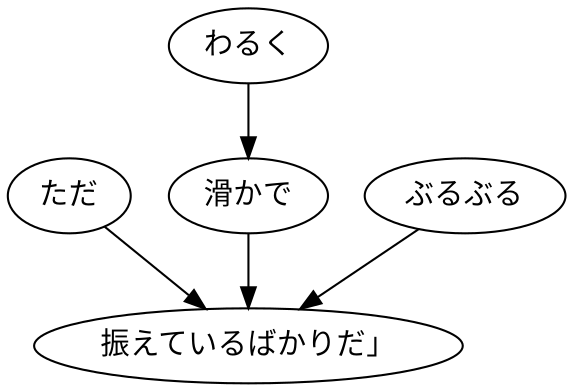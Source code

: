 digraph graph5459 {
	node0 [label="ただ"];
	node1 [label="わるく"];
	node2 [label="滑かで"];
	node3 [label="ぶるぶる"];
	node4 [label="振えているばかりだ」"];
	node0 -> node4;
	node1 -> node2;
	node2 -> node4;
	node3 -> node4;
}
